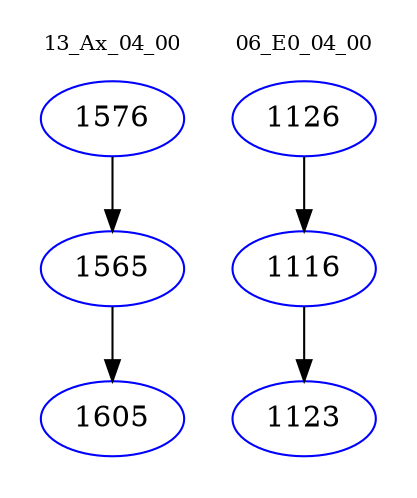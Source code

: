 digraph{
subgraph cluster_0 {
color = white
label = "13_Ax_04_00";
fontsize=10;
T0_1576 [label="1576", color="blue"]
T0_1576 -> T0_1565 [color="black"]
T0_1565 [label="1565", color="blue"]
T0_1565 -> T0_1605 [color="black"]
T0_1605 [label="1605", color="blue"]
}
subgraph cluster_1 {
color = white
label = "06_E0_04_00";
fontsize=10;
T1_1126 [label="1126", color="blue"]
T1_1126 -> T1_1116 [color="black"]
T1_1116 [label="1116", color="blue"]
T1_1116 -> T1_1123 [color="black"]
T1_1123 [label="1123", color="blue"]
}
}
